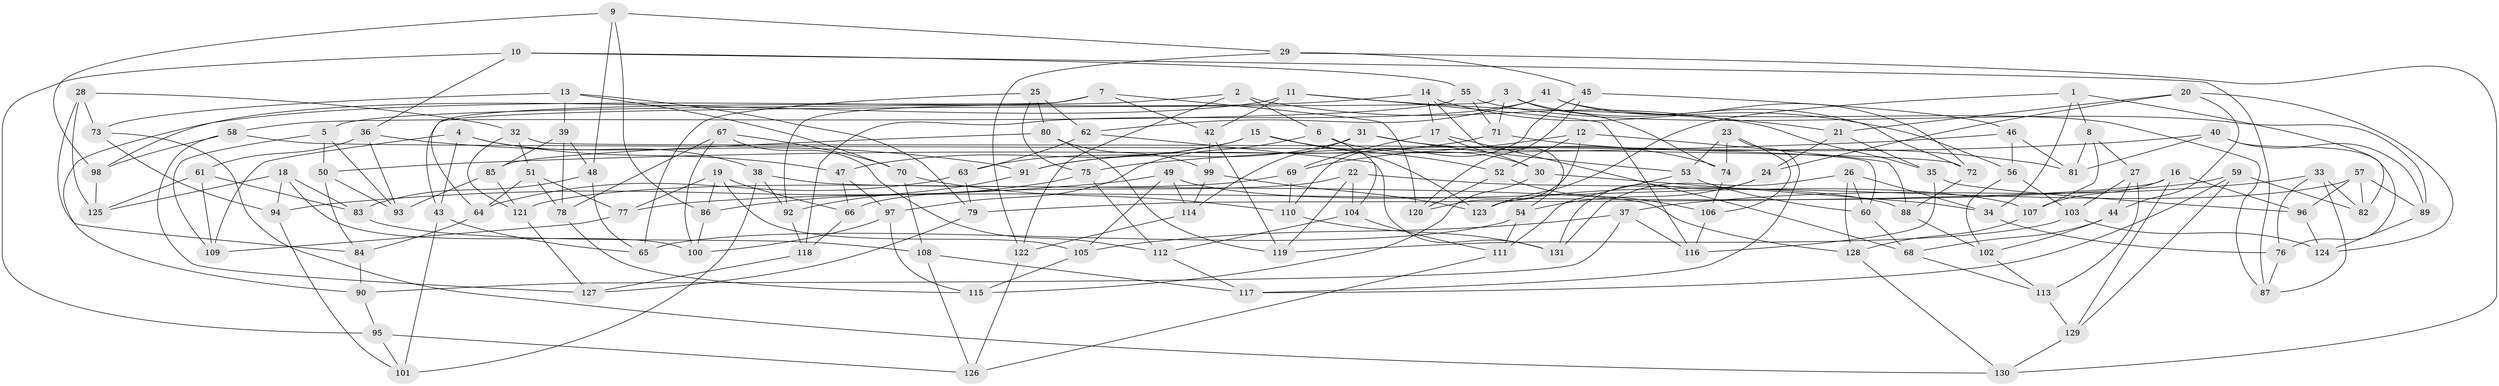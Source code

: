 // Generated by graph-tools (version 1.1) at 2025/03/03/09/25 03:03:06]
// undirected, 131 vertices, 262 edges
graph export_dot {
graph [start="1"]
  node [color=gray90,style=filled];
  1;
  2;
  3;
  4;
  5;
  6;
  7;
  8;
  9;
  10;
  11;
  12;
  13;
  14;
  15;
  16;
  17;
  18;
  19;
  20;
  21;
  22;
  23;
  24;
  25;
  26;
  27;
  28;
  29;
  30;
  31;
  32;
  33;
  34;
  35;
  36;
  37;
  38;
  39;
  40;
  41;
  42;
  43;
  44;
  45;
  46;
  47;
  48;
  49;
  50;
  51;
  52;
  53;
  54;
  55;
  56;
  57;
  58;
  59;
  60;
  61;
  62;
  63;
  64;
  65;
  66;
  67;
  68;
  69;
  70;
  71;
  72;
  73;
  74;
  75;
  76;
  77;
  78;
  79;
  80;
  81;
  82;
  83;
  84;
  85;
  86;
  87;
  88;
  89;
  90;
  91;
  92;
  93;
  94;
  95;
  96;
  97;
  98;
  99;
  100;
  101;
  102;
  103;
  104;
  105;
  106;
  107;
  108;
  109;
  110;
  111;
  112;
  113;
  114;
  115;
  116;
  117;
  118;
  119;
  120;
  121;
  122;
  123;
  124;
  125;
  126;
  127;
  128;
  129;
  130;
  131;
  1 -- 82;
  1 -- 123;
  1 -- 8;
  1 -- 34;
  2 -- 5;
  2 -- 6;
  2 -- 35;
  2 -- 122;
  3 -- 72;
  3 -- 71;
  3 -- 74;
  3 -- 43;
  4 -- 43;
  4 -- 109;
  4 -- 38;
  4 -- 47;
  5 -- 50;
  5 -- 93;
  5 -- 109;
  6 -- 97;
  6 -- 104;
  6 -- 30;
  7 -- 64;
  7 -- 120;
  7 -- 92;
  7 -- 42;
  8 -- 81;
  8 -- 27;
  8 -- 107;
  9 -- 29;
  9 -- 98;
  9 -- 48;
  9 -- 86;
  10 -- 87;
  10 -- 55;
  10 -- 36;
  10 -- 95;
  11 -- 21;
  11 -- 98;
  11 -- 116;
  11 -- 42;
  12 -- 69;
  12 -- 88;
  12 -- 52;
  12 -- 120;
  13 -- 79;
  13 -- 73;
  13 -- 39;
  13 -- 70;
  14 -- 17;
  14 -- 90;
  14 -- 56;
  14 -- 54;
  15 -- 123;
  15 -- 52;
  15 -- 63;
  15 -- 47;
  16 -- 107;
  16 -- 129;
  16 -- 79;
  16 -- 96;
  17 -- 68;
  17 -- 69;
  17 -- 30;
  18 -- 125;
  18 -- 83;
  18 -- 94;
  18 -- 100;
  19 -- 77;
  19 -- 66;
  19 -- 86;
  19 -- 105;
  20 -- 24;
  20 -- 44;
  20 -- 124;
  20 -- 21;
  21 -- 24;
  21 -- 35;
  22 -- 88;
  22 -- 104;
  22 -- 119;
  22 -- 66;
  23 -- 53;
  23 -- 106;
  23 -- 117;
  23 -- 74;
  24 -- 54;
  24 -- 131;
  25 -- 75;
  25 -- 62;
  25 -- 65;
  25 -- 80;
  26 -- 60;
  26 -- 128;
  26 -- 34;
  26 -- 131;
  27 -- 113;
  27 -- 103;
  27 -- 44;
  28 -- 32;
  28 -- 125;
  28 -- 73;
  28 -- 84;
  29 -- 122;
  29 -- 45;
  29 -- 130;
  30 -- 115;
  30 -- 34;
  31 -- 114;
  31 -- 74;
  31 -- 53;
  31 -- 91;
  32 -- 121;
  32 -- 60;
  32 -- 51;
  33 -- 87;
  33 -- 76;
  33 -- 37;
  33 -- 82;
  34 -- 76;
  35 -- 96;
  35 -- 116;
  36 -- 91;
  36 -- 93;
  36 -- 61;
  37 -- 105;
  37 -- 116;
  37 -- 90;
  38 -- 92;
  38 -- 101;
  38 -- 128;
  39 -- 78;
  39 -- 85;
  39 -- 48;
  40 -- 89;
  40 -- 81;
  40 -- 76;
  40 -- 75;
  41 -- 62;
  41 -- 87;
  41 -- 118;
  41 -- 72;
  42 -- 99;
  42 -- 119;
  43 -- 101;
  43 -- 65;
  44 -- 68;
  44 -- 102;
  45 -- 46;
  45 -- 120;
  45 -- 110;
  46 -- 56;
  46 -- 50;
  46 -- 81;
  47 -- 66;
  47 -- 97;
  48 -- 65;
  48 -- 83;
  49 -- 107;
  49 -- 114;
  49 -- 105;
  49 -- 94;
  50 -- 84;
  50 -- 93;
  51 -- 78;
  51 -- 64;
  51 -- 77;
  52 -- 106;
  52 -- 120;
  53 -- 60;
  53 -- 111;
  54 -- 65;
  54 -- 111;
  55 -- 58;
  55 -- 71;
  55 -- 89;
  56 -- 102;
  56 -- 103;
  57 -- 82;
  57 -- 89;
  57 -- 96;
  57 -- 123;
  58 -- 72;
  58 -- 98;
  58 -- 127;
  59 -- 117;
  59 -- 129;
  59 -- 77;
  59 -- 82;
  60 -- 68;
  61 -- 109;
  61 -- 83;
  61 -- 125;
  62 -- 131;
  62 -- 63;
  63 -- 79;
  63 -- 64;
  64 -- 84;
  66 -- 118;
  67 -- 78;
  67 -- 112;
  67 -- 100;
  67 -- 70;
  68 -- 113;
  69 -- 110;
  69 -- 121;
  70 -- 110;
  70 -- 108;
  71 -- 81;
  71 -- 91;
  72 -- 88;
  73 -- 94;
  73 -- 130;
  74 -- 106;
  75 -- 112;
  75 -- 86;
  76 -- 87;
  77 -- 109;
  78 -- 115;
  79 -- 127;
  80 -- 99;
  80 -- 119;
  80 -- 85;
  83 -- 108;
  84 -- 90;
  85 -- 121;
  85 -- 93;
  86 -- 100;
  88 -- 102;
  89 -- 124;
  90 -- 95;
  91 -- 92;
  92 -- 118;
  94 -- 101;
  95 -- 101;
  95 -- 126;
  96 -- 124;
  97 -- 100;
  97 -- 115;
  98 -- 125;
  99 -- 123;
  99 -- 114;
  102 -- 113;
  103 -- 124;
  103 -- 119;
  104 -- 111;
  104 -- 112;
  105 -- 115;
  106 -- 116;
  107 -- 128;
  108 -- 117;
  108 -- 126;
  110 -- 131;
  111 -- 126;
  112 -- 117;
  113 -- 129;
  114 -- 122;
  118 -- 127;
  121 -- 127;
  122 -- 126;
  128 -- 130;
  129 -- 130;
}
